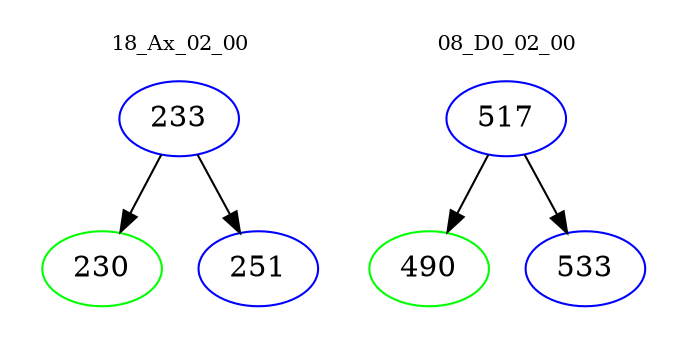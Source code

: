digraph{
subgraph cluster_0 {
color = white
label = "18_Ax_02_00";
fontsize=10;
T0_233 [label="233", color="blue"]
T0_233 -> T0_230 [color="black"]
T0_230 [label="230", color="green"]
T0_233 -> T0_251 [color="black"]
T0_251 [label="251", color="blue"]
}
subgraph cluster_1 {
color = white
label = "08_D0_02_00";
fontsize=10;
T1_517 [label="517", color="blue"]
T1_517 -> T1_490 [color="black"]
T1_490 [label="490", color="green"]
T1_517 -> T1_533 [color="black"]
T1_533 [label="533", color="blue"]
}
}
